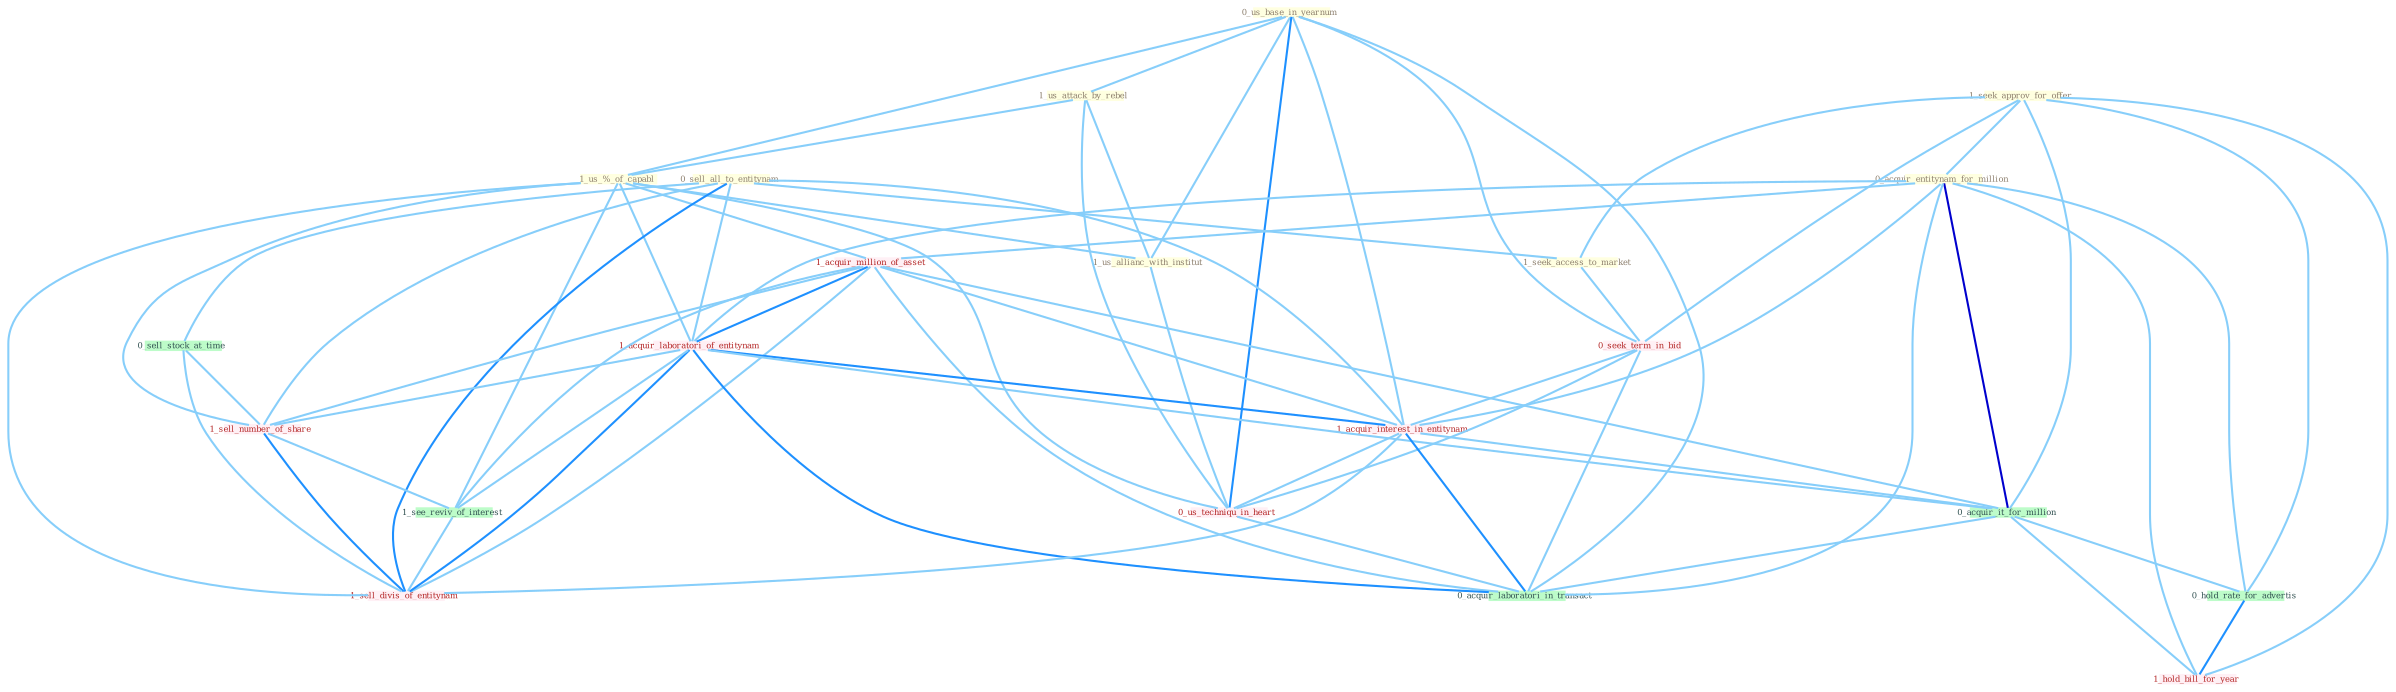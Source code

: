 Graph G{ 
    node
    [shape=polygon,style=filled,width=.5,height=.06,color="#BDFCC9",fixedsize=true,fontsize=4,
    fontcolor="#2f4f4f"];
    {node
    [color="#ffffe0", fontcolor="#8b7d6b"] "1_seek_approv_for_offer " "0_us_base_in_yearnum " "1_us_attack_by_rebel " "1_us_%_of_capabl " "0_sell_all_to_entitynam " "1_seek_access_to_market " "0_acquir_entitynam_for_million " "1_us_allianc_with_institut "}
{node [color="#fff0f5", fontcolor="#b22222"] "1_acquir_million_of_asset " "1_acquir_laboratori_of_entitynam " "0_seek_term_in_bid " "1_acquir_interest_in_entitynam " "0_us_techniqu_in_heart " "1_sell_number_of_share " "1_hold_bill_for_year " "1_sell_divis_of_entitynam "}
edge [color="#B0E2FF"];

	"1_seek_approv_for_offer " -- "1_seek_access_to_market " [w="1", color="#87cefa" ];
	"1_seek_approv_for_offer " -- "0_acquir_entitynam_for_million " [w="1", color="#87cefa" ];
	"1_seek_approv_for_offer " -- "0_seek_term_in_bid " [w="1", color="#87cefa" ];
	"1_seek_approv_for_offer " -- "0_acquir_it_for_million " [w="1", color="#87cefa" ];
	"1_seek_approv_for_offer " -- "0_hold_rate_for_advertis " [w="1", color="#87cefa" ];
	"1_seek_approv_for_offer " -- "1_hold_bill_for_year " [w="1", color="#87cefa" ];
	"0_us_base_in_yearnum " -- "1_us_attack_by_rebel " [w="1", color="#87cefa" ];
	"0_us_base_in_yearnum " -- "1_us_%_of_capabl " [w="1", color="#87cefa" ];
	"0_us_base_in_yearnum " -- "1_us_allianc_with_institut " [w="1", color="#87cefa" ];
	"0_us_base_in_yearnum " -- "0_seek_term_in_bid " [w="1", color="#87cefa" ];
	"0_us_base_in_yearnum " -- "1_acquir_interest_in_entitynam " [w="1", color="#87cefa" ];
	"0_us_base_in_yearnum " -- "0_us_techniqu_in_heart " [w="2", color="#1e90ff" , len=0.8];
	"0_us_base_in_yearnum " -- "0_acquir_laboratori_in_transact " [w="1", color="#87cefa" ];
	"1_us_attack_by_rebel " -- "1_us_%_of_capabl " [w="1", color="#87cefa" ];
	"1_us_attack_by_rebel " -- "1_us_allianc_with_institut " [w="1", color="#87cefa" ];
	"1_us_attack_by_rebel " -- "0_us_techniqu_in_heart " [w="1", color="#87cefa" ];
	"1_us_%_of_capabl " -- "1_us_allianc_with_institut " [w="1", color="#87cefa" ];
	"1_us_%_of_capabl " -- "1_acquir_million_of_asset " [w="1", color="#87cefa" ];
	"1_us_%_of_capabl " -- "1_acquir_laboratori_of_entitynam " [w="1", color="#87cefa" ];
	"1_us_%_of_capabl " -- "0_us_techniqu_in_heart " [w="1", color="#87cefa" ];
	"1_us_%_of_capabl " -- "1_sell_number_of_share " [w="1", color="#87cefa" ];
	"1_us_%_of_capabl " -- "1_see_reviv_of_interest " [w="1", color="#87cefa" ];
	"1_us_%_of_capabl " -- "1_sell_divis_of_entitynam " [w="1", color="#87cefa" ];
	"0_sell_all_to_entitynam " -- "1_seek_access_to_market " [w="1", color="#87cefa" ];
	"0_sell_all_to_entitynam " -- "1_acquir_laboratori_of_entitynam " [w="1", color="#87cefa" ];
	"0_sell_all_to_entitynam " -- "1_acquir_interest_in_entitynam " [w="1", color="#87cefa" ];
	"0_sell_all_to_entitynam " -- "0_sell_stock_at_time " [w="1", color="#87cefa" ];
	"0_sell_all_to_entitynam " -- "1_sell_number_of_share " [w="1", color="#87cefa" ];
	"0_sell_all_to_entitynam " -- "1_sell_divis_of_entitynam " [w="2", color="#1e90ff" , len=0.8];
	"1_seek_access_to_market " -- "0_seek_term_in_bid " [w="1", color="#87cefa" ];
	"0_acquir_entitynam_for_million " -- "1_acquir_million_of_asset " [w="1", color="#87cefa" ];
	"0_acquir_entitynam_for_million " -- "1_acquir_laboratori_of_entitynam " [w="1", color="#87cefa" ];
	"0_acquir_entitynam_for_million " -- "1_acquir_interest_in_entitynam " [w="1", color="#87cefa" ];
	"0_acquir_entitynam_for_million " -- "0_acquir_it_for_million " [w="3", color="#0000cd" , len=0.6];
	"0_acquir_entitynam_for_million " -- "0_hold_rate_for_advertis " [w="1", color="#87cefa" ];
	"0_acquir_entitynam_for_million " -- "0_acquir_laboratori_in_transact " [w="1", color="#87cefa" ];
	"0_acquir_entitynam_for_million " -- "1_hold_bill_for_year " [w="1", color="#87cefa" ];
	"1_us_allianc_with_institut " -- "0_us_techniqu_in_heart " [w="1", color="#87cefa" ];
	"1_acquir_million_of_asset " -- "1_acquir_laboratori_of_entitynam " [w="2", color="#1e90ff" , len=0.8];
	"1_acquir_million_of_asset " -- "1_acquir_interest_in_entitynam " [w="1", color="#87cefa" ];
	"1_acquir_million_of_asset " -- "0_acquir_it_for_million " [w="1", color="#87cefa" ];
	"1_acquir_million_of_asset " -- "0_acquir_laboratori_in_transact " [w="1", color="#87cefa" ];
	"1_acquir_million_of_asset " -- "1_sell_number_of_share " [w="1", color="#87cefa" ];
	"1_acquir_million_of_asset " -- "1_see_reviv_of_interest " [w="1", color="#87cefa" ];
	"1_acquir_million_of_asset " -- "1_sell_divis_of_entitynam " [w="1", color="#87cefa" ];
	"1_acquir_laboratori_of_entitynam " -- "1_acquir_interest_in_entitynam " [w="2", color="#1e90ff" , len=0.8];
	"1_acquir_laboratori_of_entitynam " -- "0_acquir_it_for_million " [w="1", color="#87cefa" ];
	"1_acquir_laboratori_of_entitynam " -- "0_acquir_laboratori_in_transact " [w="2", color="#1e90ff" , len=0.8];
	"1_acquir_laboratori_of_entitynam " -- "1_sell_number_of_share " [w="1", color="#87cefa" ];
	"1_acquir_laboratori_of_entitynam " -- "1_see_reviv_of_interest " [w="1", color="#87cefa" ];
	"1_acquir_laboratori_of_entitynam " -- "1_sell_divis_of_entitynam " [w="2", color="#1e90ff" , len=0.8];
	"0_seek_term_in_bid " -- "1_acquir_interest_in_entitynam " [w="1", color="#87cefa" ];
	"0_seek_term_in_bid " -- "0_us_techniqu_in_heart " [w="1", color="#87cefa" ];
	"0_seek_term_in_bid " -- "0_acquir_laboratori_in_transact " [w="1", color="#87cefa" ];
	"1_acquir_interest_in_entitynam " -- "0_us_techniqu_in_heart " [w="1", color="#87cefa" ];
	"1_acquir_interest_in_entitynam " -- "0_acquir_it_for_million " [w="1", color="#87cefa" ];
	"1_acquir_interest_in_entitynam " -- "0_acquir_laboratori_in_transact " [w="2", color="#1e90ff" , len=0.8];
	"1_acquir_interest_in_entitynam " -- "1_sell_divis_of_entitynam " [w="1", color="#87cefa" ];
	"0_us_techniqu_in_heart " -- "0_acquir_laboratori_in_transact " [w="1", color="#87cefa" ];
	"0_acquir_it_for_million " -- "0_hold_rate_for_advertis " [w="1", color="#87cefa" ];
	"0_acquir_it_for_million " -- "0_acquir_laboratori_in_transact " [w="1", color="#87cefa" ];
	"0_acquir_it_for_million " -- "1_hold_bill_for_year " [w="1", color="#87cefa" ];
	"0_hold_rate_for_advertis " -- "1_hold_bill_for_year " [w="2", color="#1e90ff" , len=0.8];
	"0_sell_stock_at_time " -- "1_sell_number_of_share " [w="1", color="#87cefa" ];
	"0_sell_stock_at_time " -- "1_sell_divis_of_entitynam " [w="1", color="#87cefa" ];
	"1_sell_number_of_share " -- "1_see_reviv_of_interest " [w="1", color="#87cefa" ];
	"1_sell_number_of_share " -- "1_sell_divis_of_entitynam " [w="2", color="#1e90ff" , len=0.8];
	"1_see_reviv_of_interest " -- "1_sell_divis_of_entitynam " [w="1", color="#87cefa" ];
}